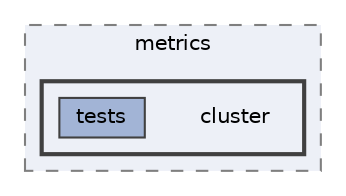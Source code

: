 digraph "/home/jam/Research/IRES-2025/dev/src/llm-scripts/testing/hypothesis-testing/hyp-env/lib/python3.12/site-packages/sklearn/metrics/cluster"
{
 // LATEX_PDF_SIZE
  bgcolor="transparent";
  edge [fontname=Helvetica,fontsize=10,labelfontname=Helvetica,labelfontsize=10];
  node [fontname=Helvetica,fontsize=10,shape=box,height=0.2,width=0.4];
  compound=true
  subgraph clusterdir_37db2dcc909a2c0e0a5b16d668e9062a {
    graph [ bgcolor="#edf0f7", pencolor="grey50", label="metrics", fontname=Helvetica,fontsize=10 style="filled,dashed", URL="dir_37db2dcc909a2c0e0a5b16d668e9062a.html",tooltip=""]
  subgraph clusterdir_162a5196029d8df13ec72e85ab1d6828 {
    graph [ bgcolor="#edf0f7", pencolor="grey25", label="", fontname=Helvetica,fontsize=10 style="filled,bold", URL="dir_162a5196029d8df13ec72e85ab1d6828.html",tooltip=""]
    dir_162a5196029d8df13ec72e85ab1d6828 [shape=plaintext, label="cluster"];
  dir_4ec74c98be0186e9fd268f2ab0d6e9dd [label="tests", fillcolor="#a2b4d6", color="grey25", style="filled", URL="dir_4ec74c98be0186e9fd268f2ab0d6e9dd.html",tooltip=""];
  }
  }
}
